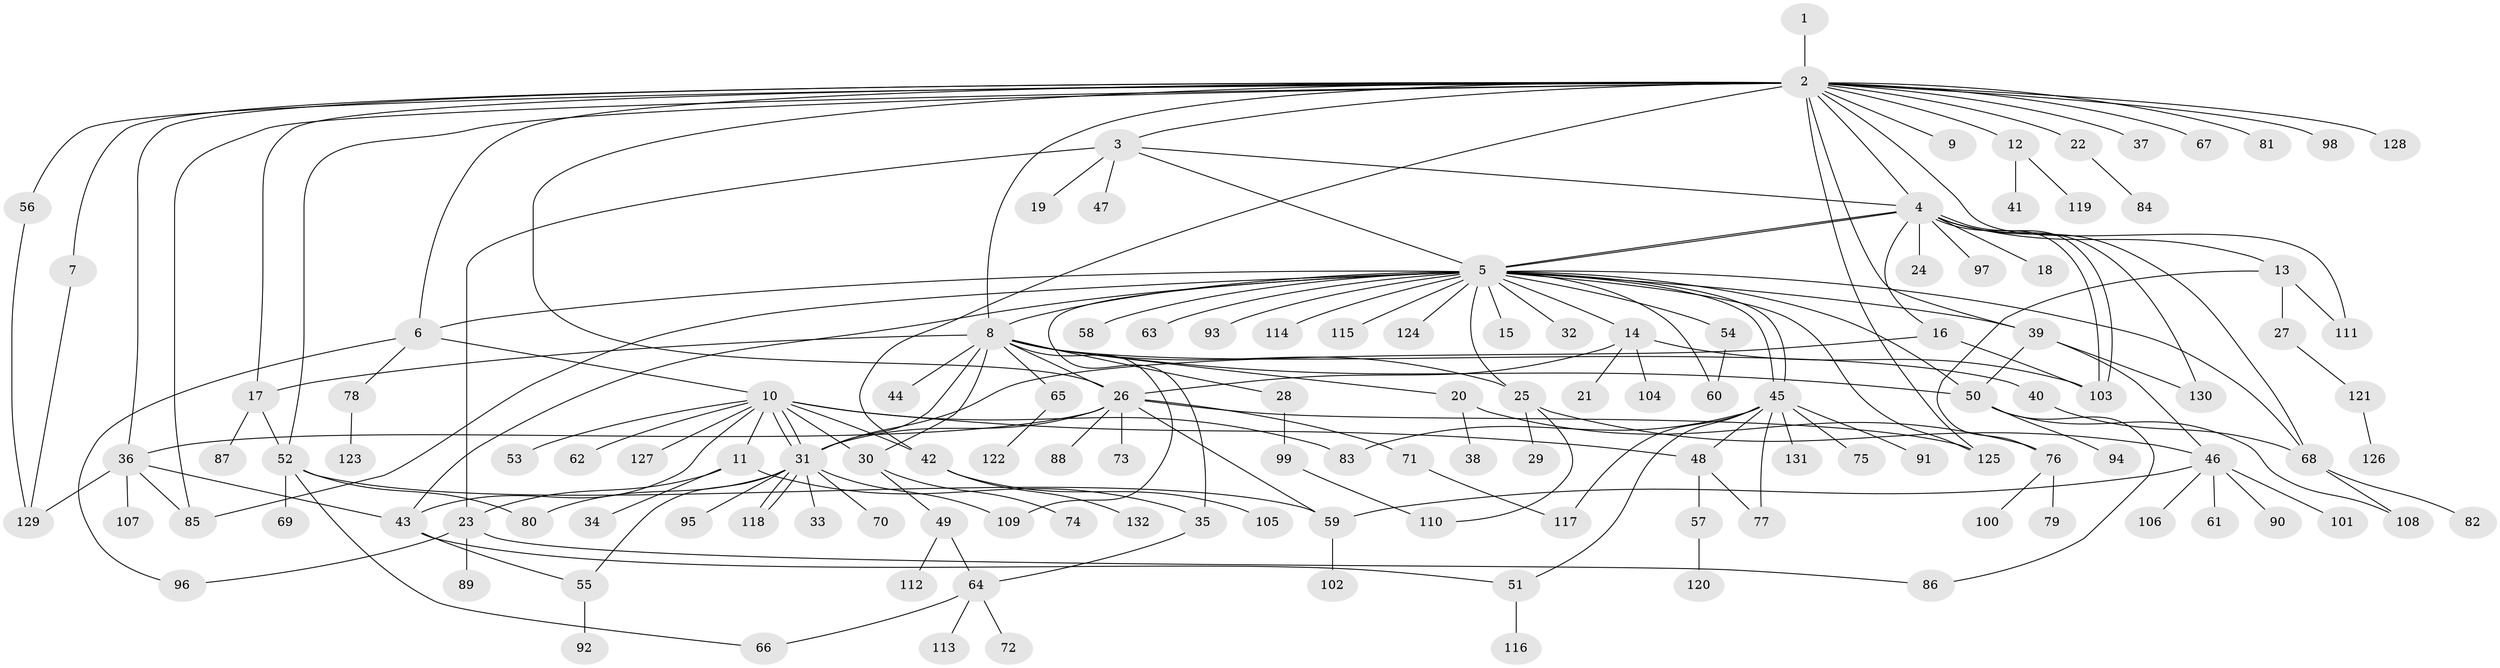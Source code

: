 // Generated by graph-tools (version 1.1) at 2025/47/03/09/25 04:47:33]
// undirected, 132 vertices, 189 edges
graph export_dot {
graph [start="1"]
  node [color=gray90,style=filled];
  1;
  2;
  3;
  4;
  5;
  6;
  7;
  8;
  9;
  10;
  11;
  12;
  13;
  14;
  15;
  16;
  17;
  18;
  19;
  20;
  21;
  22;
  23;
  24;
  25;
  26;
  27;
  28;
  29;
  30;
  31;
  32;
  33;
  34;
  35;
  36;
  37;
  38;
  39;
  40;
  41;
  42;
  43;
  44;
  45;
  46;
  47;
  48;
  49;
  50;
  51;
  52;
  53;
  54;
  55;
  56;
  57;
  58;
  59;
  60;
  61;
  62;
  63;
  64;
  65;
  66;
  67;
  68;
  69;
  70;
  71;
  72;
  73;
  74;
  75;
  76;
  77;
  78;
  79;
  80;
  81;
  82;
  83;
  84;
  85;
  86;
  87;
  88;
  89;
  90;
  91;
  92;
  93;
  94;
  95;
  96;
  97;
  98;
  99;
  100;
  101;
  102;
  103;
  104;
  105;
  106;
  107;
  108;
  109;
  110;
  111;
  112;
  113;
  114;
  115;
  116;
  117;
  118;
  119;
  120;
  121;
  122;
  123;
  124;
  125;
  126;
  127;
  128;
  129;
  130;
  131;
  132;
  1 -- 2;
  2 -- 3;
  2 -- 4;
  2 -- 6;
  2 -- 7;
  2 -- 8;
  2 -- 9;
  2 -- 12;
  2 -- 17;
  2 -- 22;
  2 -- 26;
  2 -- 36;
  2 -- 37;
  2 -- 39;
  2 -- 42;
  2 -- 52;
  2 -- 56;
  2 -- 67;
  2 -- 81;
  2 -- 85;
  2 -- 98;
  2 -- 111;
  2 -- 125;
  2 -- 128;
  3 -- 4;
  3 -- 5;
  3 -- 19;
  3 -- 23;
  3 -- 47;
  4 -- 5;
  4 -- 5;
  4 -- 13;
  4 -- 16;
  4 -- 18;
  4 -- 24;
  4 -- 68;
  4 -- 97;
  4 -- 103;
  4 -- 103;
  4 -- 130;
  5 -- 6;
  5 -- 8;
  5 -- 14;
  5 -- 15;
  5 -- 25;
  5 -- 32;
  5 -- 35;
  5 -- 39;
  5 -- 43;
  5 -- 45;
  5 -- 45;
  5 -- 50;
  5 -- 54;
  5 -- 58;
  5 -- 60;
  5 -- 63;
  5 -- 68;
  5 -- 85;
  5 -- 93;
  5 -- 114;
  5 -- 115;
  5 -- 124;
  5 -- 125;
  6 -- 10;
  6 -- 78;
  6 -- 96;
  7 -- 129;
  8 -- 17;
  8 -- 20;
  8 -- 25;
  8 -- 26;
  8 -- 28;
  8 -- 30;
  8 -- 31;
  8 -- 40;
  8 -- 44;
  8 -- 50;
  8 -- 65;
  8 -- 109;
  10 -- 11;
  10 -- 30;
  10 -- 31;
  10 -- 31;
  10 -- 42;
  10 -- 43;
  10 -- 48;
  10 -- 53;
  10 -- 62;
  10 -- 83;
  10 -- 127;
  11 -- 23;
  11 -- 34;
  11 -- 35;
  12 -- 41;
  12 -- 119;
  13 -- 27;
  13 -- 76;
  13 -- 111;
  14 -- 21;
  14 -- 26;
  14 -- 103;
  14 -- 104;
  16 -- 31;
  16 -- 103;
  17 -- 52;
  17 -- 87;
  20 -- 38;
  20 -- 76;
  22 -- 84;
  23 -- 86;
  23 -- 89;
  23 -- 96;
  25 -- 29;
  25 -- 46;
  25 -- 110;
  26 -- 31;
  26 -- 36;
  26 -- 59;
  26 -- 71;
  26 -- 73;
  26 -- 88;
  26 -- 125;
  27 -- 121;
  28 -- 99;
  30 -- 49;
  30 -- 74;
  31 -- 33;
  31 -- 55;
  31 -- 70;
  31 -- 80;
  31 -- 95;
  31 -- 109;
  31 -- 118;
  31 -- 118;
  35 -- 64;
  36 -- 43;
  36 -- 85;
  36 -- 107;
  36 -- 129;
  39 -- 46;
  39 -- 50;
  39 -- 130;
  40 -- 68;
  42 -- 105;
  42 -- 132;
  43 -- 51;
  43 -- 55;
  45 -- 48;
  45 -- 51;
  45 -- 75;
  45 -- 77;
  45 -- 83;
  45 -- 91;
  45 -- 117;
  45 -- 131;
  46 -- 59;
  46 -- 61;
  46 -- 90;
  46 -- 101;
  46 -- 106;
  48 -- 57;
  48 -- 77;
  49 -- 64;
  49 -- 112;
  50 -- 86;
  50 -- 94;
  50 -- 108;
  51 -- 116;
  52 -- 59;
  52 -- 66;
  52 -- 69;
  52 -- 80;
  54 -- 60;
  55 -- 92;
  56 -- 129;
  57 -- 120;
  59 -- 102;
  64 -- 66;
  64 -- 72;
  64 -- 113;
  65 -- 122;
  68 -- 82;
  68 -- 108;
  71 -- 117;
  76 -- 79;
  76 -- 100;
  78 -- 123;
  99 -- 110;
  121 -- 126;
}
